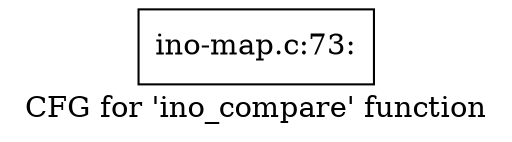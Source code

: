 digraph "CFG for 'ino_compare' function" {
	label="CFG for 'ino_compare' function";

	Node0xd849220 [shape=record,label="{ino-map.c:73:}"];
}
